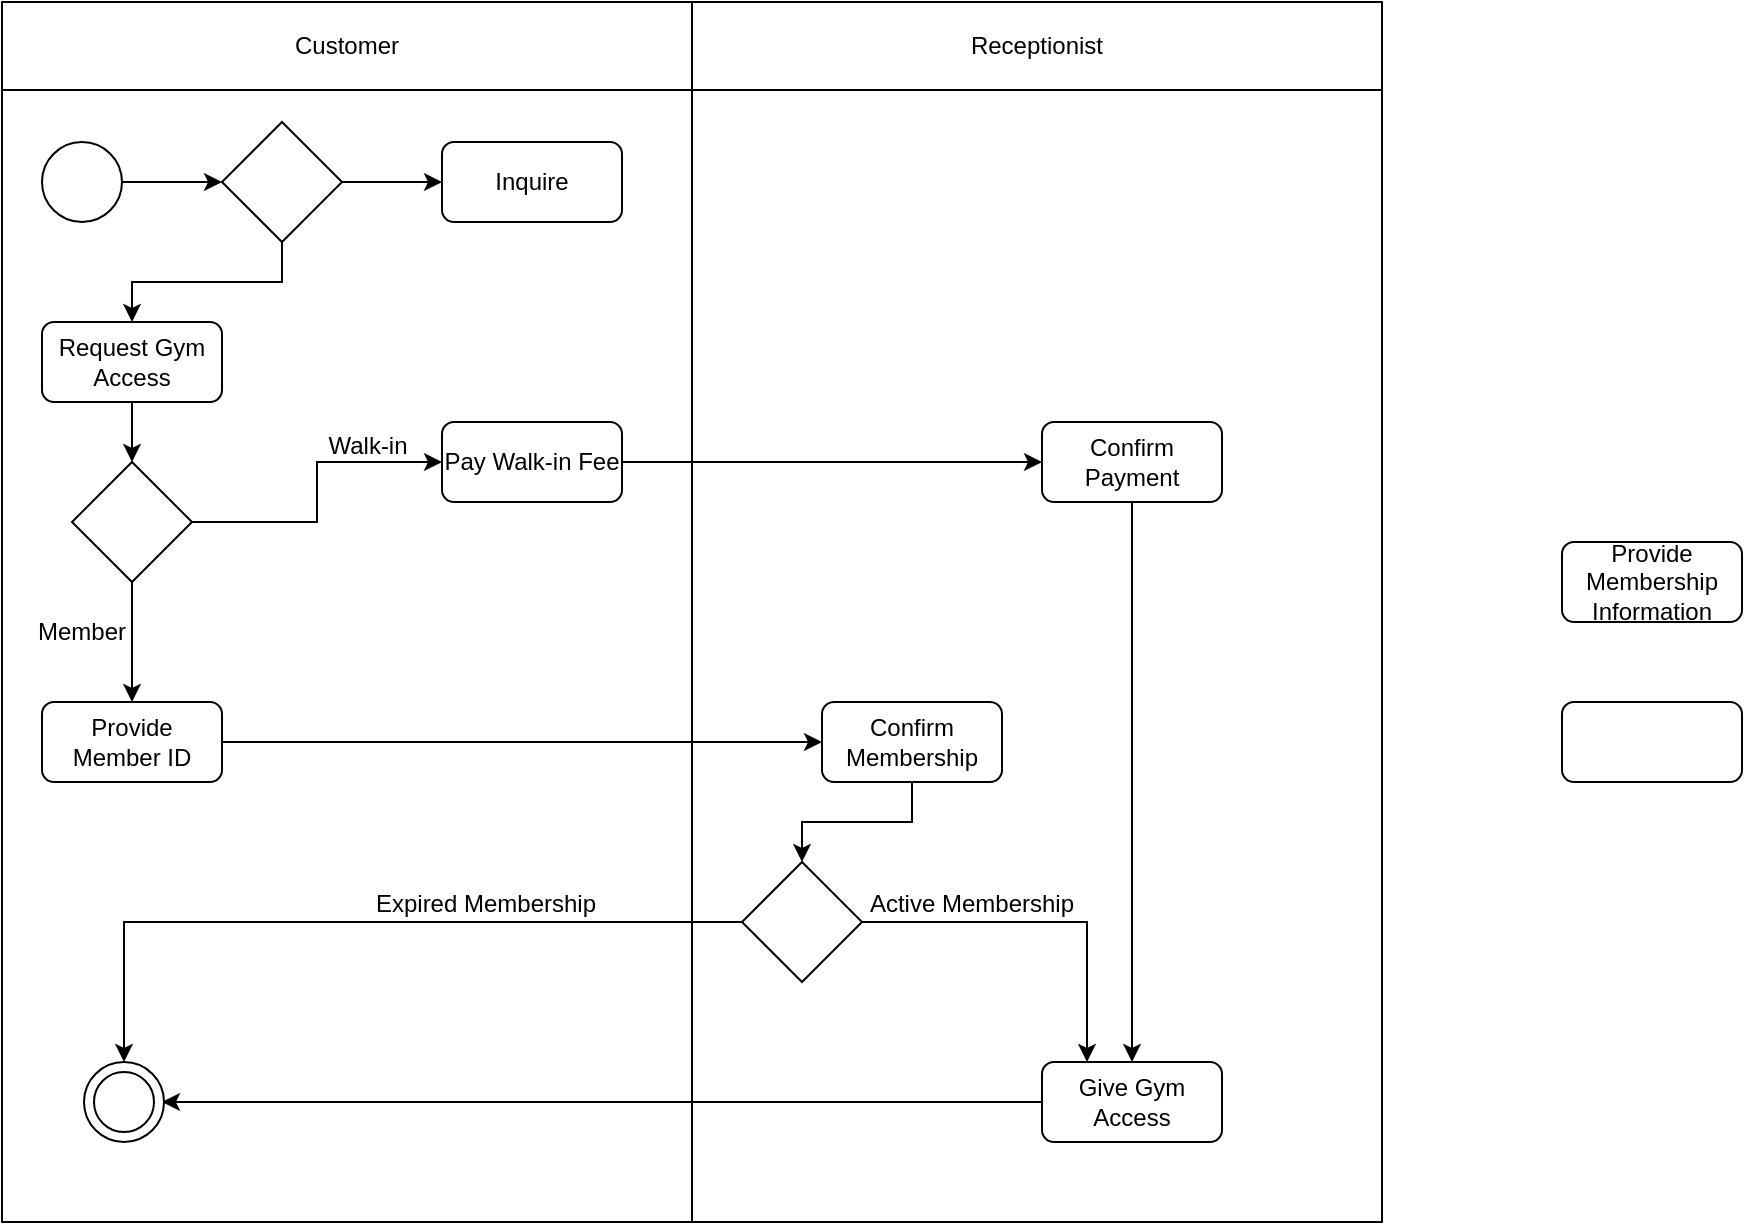 <mxfile version="24.7.14">
  <diagram id="prtHgNgQTEPvFCAcTncT" name="Page-1">
    <mxGraphModel dx="1633" dy="755" grid="1" gridSize="10" guides="1" tooltips="1" connect="1" arrows="1" fold="1" page="1" pageScale="1" pageWidth="827" pageHeight="1169" math="0" shadow="0">
      <root>
        <mxCell id="0" />
        <mxCell id="1" parent="0" />
        <mxCell id="Im2IujWXLCtxK3zsTkd3-11" value="" style="shape=table;startSize=0;container=1;collapsible=0;childLayout=tableLayout;" parent="1" vertex="1">
          <mxGeometry x="70" y="40" width="690" height="610" as="geometry" />
        </mxCell>
        <mxCell id="Im2IujWXLCtxK3zsTkd3-12" value="" style="shape=tableRow;horizontal=0;startSize=0;swimlaneHead=0;swimlaneBody=0;strokeColor=inherit;top=0;left=0;bottom=0;right=0;collapsible=0;dropTarget=0;fillColor=none;points=[[0,0.5],[1,0.5]];portConstraint=eastwest;" parent="Im2IujWXLCtxK3zsTkd3-11" vertex="1">
          <mxGeometry width="690" height="44" as="geometry" />
        </mxCell>
        <mxCell id="Im2IujWXLCtxK3zsTkd3-13" value="Customer" style="shape=partialRectangle;html=1;whiteSpace=wrap;connectable=0;strokeColor=inherit;overflow=hidden;fillColor=none;top=0;left=0;bottom=0;right=0;pointerEvents=1;" parent="Im2IujWXLCtxK3zsTkd3-12" vertex="1">
          <mxGeometry width="345" height="44" as="geometry">
            <mxRectangle width="345" height="44" as="alternateBounds" />
          </mxGeometry>
        </mxCell>
        <mxCell id="Im2IujWXLCtxK3zsTkd3-14" value="Receptionist" style="shape=partialRectangle;html=1;whiteSpace=wrap;connectable=0;strokeColor=inherit;overflow=hidden;fillColor=none;top=0;left=0;bottom=0;right=0;pointerEvents=1;" parent="Im2IujWXLCtxK3zsTkd3-12" vertex="1">
          <mxGeometry x="345" width="345" height="44" as="geometry">
            <mxRectangle width="345" height="44" as="alternateBounds" />
          </mxGeometry>
        </mxCell>
        <mxCell id="Im2IujWXLCtxK3zsTkd3-15" value="" style="shape=tableRow;horizontal=0;startSize=0;swimlaneHead=0;swimlaneBody=0;strokeColor=inherit;top=0;left=0;bottom=0;right=0;collapsible=0;dropTarget=0;fillColor=none;points=[[0,0.5],[1,0.5]];portConstraint=eastwest;" parent="Im2IujWXLCtxK3zsTkd3-11" vertex="1">
          <mxGeometry y="44" width="690" height="566" as="geometry" />
        </mxCell>
        <mxCell id="Im2IujWXLCtxK3zsTkd3-16" value="" style="shape=partialRectangle;html=1;whiteSpace=wrap;connectable=0;strokeColor=inherit;overflow=hidden;fillColor=none;top=0;left=0;bottom=0;right=0;pointerEvents=1;" parent="Im2IujWXLCtxK3zsTkd3-15" vertex="1">
          <mxGeometry width="345" height="566" as="geometry">
            <mxRectangle width="345" height="566" as="alternateBounds" />
          </mxGeometry>
        </mxCell>
        <mxCell id="Im2IujWXLCtxK3zsTkd3-17" value="" style="shape=partialRectangle;html=1;whiteSpace=wrap;connectable=0;strokeColor=inherit;overflow=hidden;fillColor=none;top=0;left=0;bottom=0;right=0;pointerEvents=1;" parent="Im2IujWXLCtxK3zsTkd3-15" vertex="1">
          <mxGeometry x="345" width="345" height="566" as="geometry">
            <mxRectangle width="345" height="566" as="alternateBounds" />
          </mxGeometry>
        </mxCell>
        <mxCell id="Im2IujWXLCtxK3zsTkd3-24" value="" style="whiteSpace=wrap;html=1;" parent="Im2IujWXLCtxK3zsTkd3-15" vertex="1">
          <mxGeometry x="690" height="566" as="geometry">
            <mxRectangle width="NaN" height="566" as="alternateBounds" />
          </mxGeometry>
        </mxCell>
        <mxCell id="Im2IujWXLCtxK3zsTkd3-62" value="" style="edgeStyle=orthogonalEdgeStyle;rounded=0;orthogonalLoop=1;jettySize=auto;html=1;" parent="1" source="Im2IujWXLCtxK3zsTkd3-19" target="Im2IujWXLCtxK3zsTkd3-20" edge="1">
          <mxGeometry relative="1" as="geometry" />
        </mxCell>
        <mxCell id="Im2IujWXLCtxK3zsTkd3-19" value="" style="ellipse;whiteSpace=wrap;html=1;aspect=fixed;" parent="1" vertex="1">
          <mxGeometry x="90" y="110" width="40" height="40" as="geometry" />
        </mxCell>
        <mxCell id="Im2IujWXLCtxK3zsTkd3-63" value="" style="edgeStyle=orthogonalEdgeStyle;rounded=0;orthogonalLoop=1;jettySize=auto;html=1;" parent="1" source="Im2IujWXLCtxK3zsTkd3-20" target="Im2IujWXLCtxK3zsTkd3-28" edge="1">
          <mxGeometry relative="1" as="geometry" />
        </mxCell>
        <mxCell id="Im2IujWXLCtxK3zsTkd3-67" value="" style="edgeStyle=orthogonalEdgeStyle;rounded=0;orthogonalLoop=1;jettySize=auto;html=1;" parent="1" source="Im2IujWXLCtxK3zsTkd3-20" target="Im2IujWXLCtxK3zsTkd3-65" edge="1">
          <mxGeometry relative="1" as="geometry">
            <Array as="points">
              <mxPoint x="210" y="180" />
              <mxPoint x="135" y="180" />
            </Array>
          </mxGeometry>
        </mxCell>
        <mxCell id="Im2IujWXLCtxK3zsTkd3-20" value="" style="rhombus;whiteSpace=wrap;html=1;" parent="1" vertex="1">
          <mxGeometry x="180" y="100" width="60" height="60" as="geometry" />
        </mxCell>
        <mxCell id="Im2IujWXLCtxK3zsTkd3-28" value="Inquire" style="rounded=1;whiteSpace=wrap;html=1;" parent="1" vertex="1">
          <mxGeometry x="290" y="110" width="90" height="40" as="geometry" />
        </mxCell>
        <mxCell id="Im2IujWXLCtxK3zsTkd3-78" value="" style="edgeStyle=orthogonalEdgeStyle;rounded=0;orthogonalLoop=1;jettySize=auto;html=1;" parent="1" source="Im2IujWXLCtxK3zsTkd3-36" target="Im2IujWXLCtxK3zsTkd3-41" edge="1">
          <mxGeometry relative="1" as="geometry" />
        </mxCell>
        <mxCell id="Im2IujWXLCtxK3zsTkd3-36" value="Confirm Payment" style="rounded=1;whiteSpace=wrap;html=1;" parent="1" vertex="1">
          <mxGeometry x="590" y="250" width="90" height="40" as="geometry" />
        </mxCell>
        <mxCell id="Im2IujWXLCtxK3zsTkd3-92" value="" style="edgeStyle=orthogonalEdgeStyle;rounded=0;orthogonalLoop=1;jettySize=auto;html=1;" parent="1" source="Im2IujWXLCtxK3zsTkd3-41" edge="1">
          <mxGeometry relative="1" as="geometry">
            <mxPoint x="150" y="590" as="targetPoint" />
          </mxGeometry>
        </mxCell>
        <mxCell id="Im2IujWXLCtxK3zsTkd3-41" value="Give Gym Access" style="rounded=1;whiteSpace=wrap;html=1;" parent="1" vertex="1">
          <mxGeometry x="590" y="570" width="90" height="40" as="geometry" />
        </mxCell>
        <mxCell id="Im2IujWXLCtxK3zsTkd3-47" value="" style="group" parent="1" vertex="1" connectable="0">
          <mxGeometry x="111" y="570" width="40" height="40" as="geometry" />
        </mxCell>
        <mxCell id="Im2IujWXLCtxK3zsTkd3-44" value="" style="ellipse;whiteSpace=wrap;html=1;aspect=fixed;" parent="Im2IujWXLCtxK3zsTkd3-47" vertex="1">
          <mxGeometry width="40" height="40" as="geometry" />
        </mxCell>
        <mxCell id="Im2IujWXLCtxK3zsTkd3-46" value="" style="ellipse;whiteSpace=wrap;html=1;aspect=fixed;" parent="Im2IujWXLCtxK3zsTkd3-47" vertex="1">
          <mxGeometry x="5" y="5" width="30" height="30" as="geometry" />
        </mxCell>
        <mxCell id="Im2IujWXLCtxK3zsTkd3-49" value="Provide Membership&lt;div&gt;Information&lt;/div&gt;" style="rounded=1;whiteSpace=wrap;html=1;" parent="1" vertex="1">
          <mxGeometry x="850" y="310" width="90" height="40" as="geometry" />
        </mxCell>
        <mxCell id="Im2IujWXLCtxK3zsTkd3-33" value="Walk-in" style="text;strokeColor=none;align=center;fillColor=none;html=1;verticalAlign=middle;whiteSpace=wrap;rounded=0;" parent="1" vertex="1">
          <mxGeometry x="223" y="247" width="60" height="30" as="geometry" />
        </mxCell>
        <mxCell id="Im2IujWXLCtxK3zsTkd3-34" value="Member" style="text;strokeColor=none;align=center;fillColor=none;html=1;verticalAlign=middle;whiteSpace=wrap;rounded=0;" parent="1" vertex="1">
          <mxGeometry x="80" y="340" width="60" height="30" as="geometry" />
        </mxCell>
        <mxCell id="Im2IujWXLCtxK3zsTkd3-68" value="" style="edgeStyle=orthogonalEdgeStyle;rounded=0;orthogonalLoop=1;jettySize=auto;html=1;" parent="1" source="Im2IujWXLCtxK3zsTkd3-65" target="Im2IujWXLCtxK3zsTkd3-66" edge="1">
          <mxGeometry relative="1" as="geometry" />
        </mxCell>
        <mxCell id="Im2IujWXLCtxK3zsTkd3-65" value="Request Gym Access" style="rounded=1;whiteSpace=wrap;html=1;" parent="1" vertex="1">
          <mxGeometry x="90" y="200" width="90" height="40" as="geometry" />
        </mxCell>
        <mxCell id="Im2IujWXLCtxK3zsTkd3-72" value="" style="edgeStyle=orthogonalEdgeStyle;rounded=0;orthogonalLoop=1;jettySize=auto;html=1;" parent="1" source="Im2IujWXLCtxK3zsTkd3-66" target="Im2IujWXLCtxK3zsTkd3-70" edge="1">
          <mxGeometry relative="1" as="geometry" />
        </mxCell>
        <mxCell id="Im2IujWXLCtxK3zsTkd3-76" value="" style="edgeStyle=orthogonalEdgeStyle;rounded=0;orthogonalLoop=1;jettySize=auto;html=1;" parent="1" source="Im2IujWXLCtxK3zsTkd3-66" target="Im2IujWXLCtxK3zsTkd3-71" edge="1">
          <mxGeometry relative="1" as="geometry" />
        </mxCell>
        <mxCell id="Im2IujWXLCtxK3zsTkd3-66" value="" style="rhombus;whiteSpace=wrap;html=1;" parent="1" vertex="1">
          <mxGeometry x="105" y="270" width="60" height="60" as="geometry" />
        </mxCell>
        <mxCell id="Im2IujWXLCtxK3zsTkd3-77" value="" style="edgeStyle=orthogonalEdgeStyle;rounded=0;orthogonalLoop=1;jettySize=auto;html=1;" parent="1" source="Im2IujWXLCtxK3zsTkd3-70" target="Im2IujWXLCtxK3zsTkd3-36" edge="1">
          <mxGeometry relative="1" as="geometry" />
        </mxCell>
        <mxCell id="Im2IujWXLCtxK3zsTkd3-70" value="Pay Walk-in Fee" style="rounded=1;whiteSpace=wrap;html=1;" parent="1" vertex="1">
          <mxGeometry x="290" y="250" width="90" height="40" as="geometry" />
        </mxCell>
        <mxCell id="Im2IujWXLCtxK3zsTkd3-81" value="" style="edgeStyle=orthogonalEdgeStyle;rounded=0;orthogonalLoop=1;jettySize=auto;html=1;" parent="1" source="Im2IujWXLCtxK3zsTkd3-71" target="Im2IujWXLCtxK3zsTkd3-80" edge="1">
          <mxGeometry relative="1" as="geometry" />
        </mxCell>
        <mxCell id="Im2IujWXLCtxK3zsTkd3-71" value="Provide Member ID" style="rounded=1;whiteSpace=wrap;html=1;" parent="1" vertex="1">
          <mxGeometry x="90" y="390" width="90" height="40" as="geometry" />
        </mxCell>
        <mxCell id="Im2IujWXLCtxK3zsTkd3-73" value="" style="rounded=1;whiteSpace=wrap;html=1;" parent="1" vertex="1">
          <mxGeometry x="850" y="390" width="90" height="40" as="geometry" />
        </mxCell>
        <mxCell id="Im2IujWXLCtxK3zsTkd3-85" value="" style="edgeStyle=orthogonalEdgeStyle;rounded=0;orthogonalLoop=1;jettySize=auto;html=1;" parent="1" source="Im2IujWXLCtxK3zsTkd3-80" target="Im2IujWXLCtxK3zsTkd3-84" edge="1">
          <mxGeometry relative="1" as="geometry" />
        </mxCell>
        <mxCell id="Im2IujWXLCtxK3zsTkd3-80" value="Confirm Membership" style="rounded=1;whiteSpace=wrap;html=1;" parent="1" vertex="1">
          <mxGeometry x="480" y="390" width="90" height="40" as="geometry" />
        </mxCell>
        <mxCell id="Im2IujWXLCtxK3zsTkd3-86" value="" style="edgeStyle=orthogonalEdgeStyle;rounded=0;orthogonalLoop=1;jettySize=auto;html=1;entryX=0.25;entryY=0;entryDx=0;entryDy=0;" parent="1" source="Im2IujWXLCtxK3zsTkd3-84" target="Im2IujWXLCtxK3zsTkd3-41" edge="1">
          <mxGeometry relative="1" as="geometry" />
        </mxCell>
        <mxCell id="Im2IujWXLCtxK3zsTkd3-93" value="" style="edgeStyle=orthogonalEdgeStyle;rounded=0;orthogonalLoop=1;jettySize=auto;html=1;entryX=0.5;entryY=0;entryDx=0;entryDy=0;" parent="1" source="Im2IujWXLCtxK3zsTkd3-84" target="Im2IujWXLCtxK3zsTkd3-44" edge="1">
          <mxGeometry relative="1" as="geometry">
            <mxPoint x="125" y="560" as="targetPoint" />
          </mxGeometry>
        </mxCell>
        <mxCell id="Im2IujWXLCtxK3zsTkd3-84" value="" style="rhombus;whiteSpace=wrap;html=1;" parent="1" vertex="1">
          <mxGeometry x="440" y="470" width="60" height="60" as="geometry" />
        </mxCell>
        <mxCell id="rvdJIMKBWjh_Pe81FS9a-1" value="Expired Membership" style="text;strokeColor=none;align=center;fillColor=none;html=1;verticalAlign=middle;whiteSpace=wrap;rounded=0;" vertex="1" parent="1">
          <mxGeometry x="247" y="476" width="130" height="30" as="geometry" />
        </mxCell>
        <mxCell id="rvdJIMKBWjh_Pe81FS9a-2" value="Active Membership" style="text;strokeColor=none;align=center;fillColor=none;html=1;verticalAlign=middle;whiteSpace=wrap;rounded=0;" vertex="1" parent="1">
          <mxGeometry x="490" y="476" width="130" height="30" as="geometry" />
        </mxCell>
      </root>
    </mxGraphModel>
  </diagram>
</mxfile>
